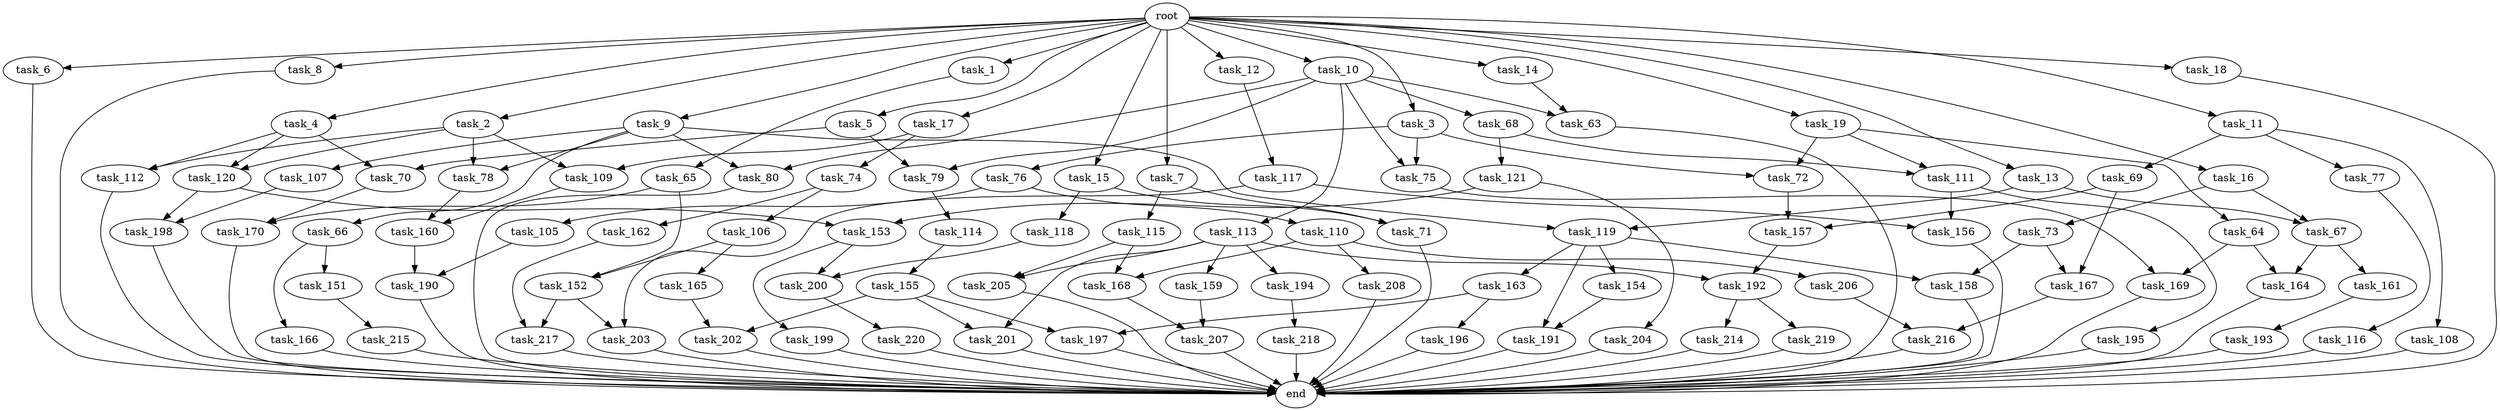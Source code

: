 digraph G {
  root [size="0.000000"];
  task_1 [size="1024.000000"];
  task_2 [size="1024.000000"];
  task_3 [size="1024.000000"];
  task_4 [size="1024.000000"];
  task_5 [size="1024.000000"];
  task_6 [size="1024.000000"];
  task_7 [size="1024.000000"];
  task_8 [size="1024.000000"];
  task_9 [size="1024.000000"];
  task_10 [size="1024.000000"];
  task_11 [size="1024.000000"];
  task_12 [size="1024.000000"];
  task_13 [size="1024.000000"];
  task_14 [size="1024.000000"];
  task_15 [size="1024.000000"];
  task_16 [size="1024.000000"];
  task_17 [size="1024.000000"];
  task_18 [size="1024.000000"];
  task_19 [size="1024.000000"];
  task_63 [size="584115552256.000000"];
  task_64 [size="420906795008.000000"];
  task_65 [size="214748364800.000000"];
  task_66 [size="695784701952.000000"];
  task_67 [size="764504178688.000000"];
  task_68 [size="34359738368.000000"];
  task_69 [size="695784701952.000000"];
  task_70 [size="858993459200.000000"];
  task_71 [size="386547056640.000000"];
  task_72 [size="558345748480.000000"];
  task_73 [size="549755813888.000000"];
  task_74 [size="137438953472.000000"];
  task_75 [size="171798691840.000000"];
  task_76 [size="137438953472.000000"];
  task_77 [size="695784701952.000000"];
  task_78 [size="1391569403904.000000"];
  task_79 [size="584115552256.000000"];
  task_80 [size="730144440320.000000"];
  task_105 [size="420906795008.000000"];
  task_106 [size="858993459200.000000"];
  task_107 [size="695784701952.000000"];
  task_108 [size="695784701952.000000"];
  task_109 [size="833223655424.000000"];
  task_110 [size="420906795008.000000"];
  task_111 [size="1116691496960.000000"];
  task_112 [size="1005022347264.000000"];
  task_113 [size="34359738368.000000"];
  task_114 [size="309237645312.000000"];
  task_115 [size="77309411328.000000"];
  task_116 [size="420906795008.000000"];
  task_117 [size="695784701952.000000"];
  task_118 [size="309237645312.000000"];
  task_119 [size="910533066752.000000"];
  task_120 [size="1005022347264.000000"];
  task_121 [size="695784701952.000000"];
  task_151 [size="858993459200.000000"];
  task_152 [size="249108103168.000000"];
  task_153 [size="558345748480.000000"];
  task_154 [size="77309411328.000000"];
  task_155 [size="214748364800.000000"];
  task_156 [size="1245540515840.000000"];
  task_157 [size="292057776128.000000"];
  task_158 [size="214748364800.000000"];
  task_159 [size="695784701952.000000"];
  task_160 [size="111669149696.000000"];
  task_161 [size="34359738368.000000"];
  task_162 [size="858993459200.000000"];
  task_163 [size="77309411328.000000"];
  task_164 [size="111669149696.000000"];
  task_165 [size="34359738368.000000"];
  task_166 [size="858993459200.000000"];
  task_167 [size="214748364800.000000"];
  task_168 [size="627065225216.000000"];
  task_169 [size="498216206336.000000"];
  task_170 [size="523986010112.000000"];
  task_190 [size="214748364800.000000"];
  task_191 [size="154618822656.000000"];
  task_192 [size="730144440320.000000"];
  task_193 [size="420906795008.000000"];
  task_194 [size="695784701952.000000"];
  task_195 [size="549755813888.000000"];
  task_196 [size="214748364800.000000"];
  task_197 [size="764504178688.000000"];
  task_198 [size="455266533376.000000"];
  task_199 [size="420906795008.000000"];
  task_200 [size="730144440320.000000"];
  task_201 [size="1245540515840.000000"];
  task_202 [size="584115552256.000000"];
  task_203 [size="1554778161152.000000"];
  task_204 [size="137438953472.000000"];
  task_205 [size="1245540515840.000000"];
  task_206 [size="77309411328.000000"];
  task_207 [size="764504178688.000000"];
  task_208 [size="77309411328.000000"];
  task_214 [size="695784701952.000000"];
  task_215 [size="77309411328.000000"];
  task_216 [size="249108103168.000000"];
  task_217 [size="936302870528.000000"];
  task_218 [size="549755813888.000000"];
  task_219 [size="695784701952.000000"];
  task_220 [size="858993459200.000000"];
  end [size="0.000000"];

  root -> task_1 [size="1.000000"];
  root -> task_2 [size="1.000000"];
  root -> task_3 [size="1.000000"];
  root -> task_4 [size="1.000000"];
  root -> task_5 [size="1.000000"];
  root -> task_6 [size="1.000000"];
  root -> task_7 [size="1.000000"];
  root -> task_8 [size="1.000000"];
  root -> task_9 [size="1.000000"];
  root -> task_10 [size="1.000000"];
  root -> task_11 [size="1.000000"];
  root -> task_12 [size="1.000000"];
  root -> task_13 [size="1.000000"];
  root -> task_14 [size="1.000000"];
  root -> task_15 [size="1.000000"];
  root -> task_16 [size="1.000000"];
  root -> task_17 [size="1.000000"];
  root -> task_18 [size="1.000000"];
  root -> task_19 [size="1.000000"];
  task_1 -> task_65 [size="209715200.000000"];
  task_2 -> task_78 [size="679477248.000000"];
  task_2 -> task_109 [size="679477248.000000"];
  task_2 -> task_112 [size="679477248.000000"];
  task_2 -> task_120 [size="679477248.000000"];
  task_3 -> task_72 [size="134217728.000000"];
  task_3 -> task_75 [size="134217728.000000"];
  task_3 -> task_76 [size="134217728.000000"];
  task_4 -> task_70 [size="301989888.000000"];
  task_4 -> task_112 [size="301989888.000000"];
  task_4 -> task_120 [size="301989888.000000"];
  task_5 -> task_70 [size="536870912.000000"];
  task_5 -> task_79 [size="536870912.000000"];
  task_6 -> end [size="1.000000"];
  task_7 -> task_71 [size="75497472.000000"];
  task_7 -> task_115 [size="75497472.000000"];
  task_8 -> end [size="1.000000"];
  task_9 -> task_66 [size="679477248.000000"];
  task_9 -> task_78 [size="679477248.000000"];
  task_9 -> task_80 [size="679477248.000000"];
  task_9 -> task_107 [size="679477248.000000"];
  task_9 -> task_119 [size="679477248.000000"];
  task_10 -> task_63 [size="33554432.000000"];
  task_10 -> task_68 [size="33554432.000000"];
  task_10 -> task_75 [size="33554432.000000"];
  task_10 -> task_79 [size="33554432.000000"];
  task_10 -> task_80 [size="33554432.000000"];
  task_10 -> task_113 [size="33554432.000000"];
  task_11 -> task_69 [size="679477248.000000"];
  task_11 -> task_77 [size="679477248.000000"];
  task_11 -> task_108 [size="679477248.000000"];
  task_12 -> task_117 [size="679477248.000000"];
  task_13 -> task_67 [size="209715200.000000"];
  task_13 -> task_119 [size="209715200.000000"];
  task_14 -> task_63 [size="536870912.000000"];
  task_15 -> task_71 [size="301989888.000000"];
  task_15 -> task_118 [size="301989888.000000"];
  task_16 -> task_67 [size="536870912.000000"];
  task_16 -> task_73 [size="536870912.000000"];
  task_17 -> task_74 [size="134217728.000000"];
  task_17 -> task_109 [size="134217728.000000"];
  task_18 -> end [size="1.000000"];
  task_19 -> task_64 [size="411041792.000000"];
  task_19 -> task_72 [size="411041792.000000"];
  task_19 -> task_111 [size="411041792.000000"];
  task_63 -> end [size="1.000000"];
  task_64 -> task_164 [size="75497472.000000"];
  task_64 -> task_169 [size="75497472.000000"];
  task_65 -> task_152 [size="209715200.000000"];
  task_65 -> task_170 [size="209715200.000000"];
  task_66 -> task_151 [size="838860800.000000"];
  task_66 -> task_166 [size="838860800.000000"];
  task_67 -> task_161 [size="33554432.000000"];
  task_67 -> task_164 [size="33554432.000000"];
  task_68 -> task_111 [size="679477248.000000"];
  task_68 -> task_121 [size="679477248.000000"];
  task_69 -> task_157 [size="75497472.000000"];
  task_69 -> task_167 [size="75497472.000000"];
  task_70 -> task_170 [size="301989888.000000"];
  task_71 -> end [size="1.000000"];
  task_72 -> task_157 [size="209715200.000000"];
  task_73 -> task_158 [size="134217728.000000"];
  task_73 -> task_167 [size="134217728.000000"];
  task_74 -> task_106 [size="838860800.000000"];
  task_74 -> task_162 [size="838860800.000000"];
  task_75 -> task_169 [size="411041792.000000"];
  task_76 -> task_105 [size="411041792.000000"];
  task_76 -> task_110 [size="411041792.000000"];
  task_77 -> task_116 [size="411041792.000000"];
  task_78 -> task_160 [size="75497472.000000"];
  task_79 -> task_114 [size="301989888.000000"];
  task_80 -> end [size="1.000000"];
  task_105 -> task_190 [size="75497472.000000"];
  task_106 -> task_152 [size="33554432.000000"];
  task_106 -> task_165 [size="33554432.000000"];
  task_107 -> task_198 [size="33554432.000000"];
  task_108 -> end [size="1.000000"];
  task_109 -> task_160 [size="33554432.000000"];
  task_110 -> task_168 [size="75497472.000000"];
  task_110 -> task_206 [size="75497472.000000"];
  task_110 -> task_208 [size="75497472.000000"];
  task_111 -> task_156 [size="536870912.000000"];
  task_111 -> task_195 [size="536870912.000000"];
  task_112 -> end [size="1.000000"];
  task_113 -> task_159 [size="679477248.000000"];
  task_113 -> task_192 [size="679477248.000000"];
  task_113 -> task_194 [size="679477248.000000"];
  task_113 -> task_201 [size="679477248.000000"];
  task_113 -> task_205 [size="679477248.000000"];
  task_114 -> task_155 [size="209715200.000000"];
  task_115 -> task_168 [size="536870912.000000"];
  task_115 -> task_205 [size="536870912.000000"];
  task_116 -> end [size="1.000000"];
  task_117 -> task_156 [size="679477248.000000"];
  task_117 -> task_203 [size="679477248.000000"];
  task_118 -> task_200 [size="301989888.000000"];
  task_119 -> task_154 [size="75497472.000000"];
  task_119 -> task_158 [size="75497472.000000"];
  task_119 -> task_163 [size="75497472.000000"];
  task_119 -> task_191 [size="75497472.000000"];
  task_120 -> task_153 [size="411041792.000000"];
  task_120 -> task_198 [size="411041792.000000"];
  task_121 -> task_153 [size="134217728.000000"];
  task_121 -> task_204 [size="134217728.000000"];
  task_151 -> task_215 [size="75497472.000000"];
  task_152 -> task_203 [size="838860800.000000"];
  task_152 -> task_217 [size="838860800.000000"];
  task_153 -> task_199 [size="411041792.000000"];
  task_153 -> task_200 [size="411041792.000000"];
  task_154 -> task_191 [size="75497472.000000"];
  task_155 -> task_197 [size="536870912.000000"];
  task_155 -> task_201 [size="536870912.000000"];
  task_155 -> task_202 [size="536870912.000000"];
  task_156 -> end [size="1.000000"];
  task_157 -> task_192 [size="33554432.000000"];
  task_158 -> end [size="1.000000"];
  task_159 -> task_207 [size="209715200.000000"];
  task_160 -> task_190 [size="134217728.000000"];
  task_161 -> task_193 [size="411041792.000000"];
  task_162 -> task_217 [size="75497472.000000"];
  task_163 -> task_196 [size="209715200.000000"];
  task_163 -> task_197 [size="209715200.000000"];
  task_164 -> end [size="1.000000"];
  task_165 -> task_202 [size="33554432.000000"];
  task_166 -> end [size="1.000000"];
  task_167 -> task_216 [size="33554432.000000"];
  task_168 -> task_207 [size="536870912.000000"];
  task_169 -> end [size="1.000000"];
  task_170 -> end [size="1.000000"];
  task_190 -> end [size="1.000000"];
  task_191 -> end [size="1.000000"];
  task_192 -> task_214 [size="679477248.000000"];
  task_192 -> task_219 [size="679477248.000000"];
  task_193 -> end [size="1.000000"];
  task_194 -> task_218 [size="536870912.000000"];
  task_195 -> end [size="1.000000"];
  task_196 -> end [size="1.000000"];
  task_197 -> end [size="1.000000"];
  task_198 -> end [size="1.000000"];
  task_199 -> end [size="1.000000"];
  task_200 -> task_220 [size="838860800.000000"];
  task_201 -> end [size="1.000000"];
  task_202 -> end [size="1.000000"];
  task_203 -> end [size="1.000000"];
  task_204 -> end [size="1.000000"];
  task_205 -> end [size="1.000000"];
  task_206 -> task_216 [size="209715200.000000"];
  task_207 -> end [size="1.000000"];
  task_208 -> end [size="1.000000"];
  task_214 -> end [size="1.000000"];
  task_215 -> end [size="1.000000"];
  task_216 -> end [size="1.000000"];
  task_217 -> end [size="1.000000"];
  task_218 -> end [size="1.000000"];
  task_219 -> end [size="1.000000"];
  task_220 -> end [size="1.000000"];
}
